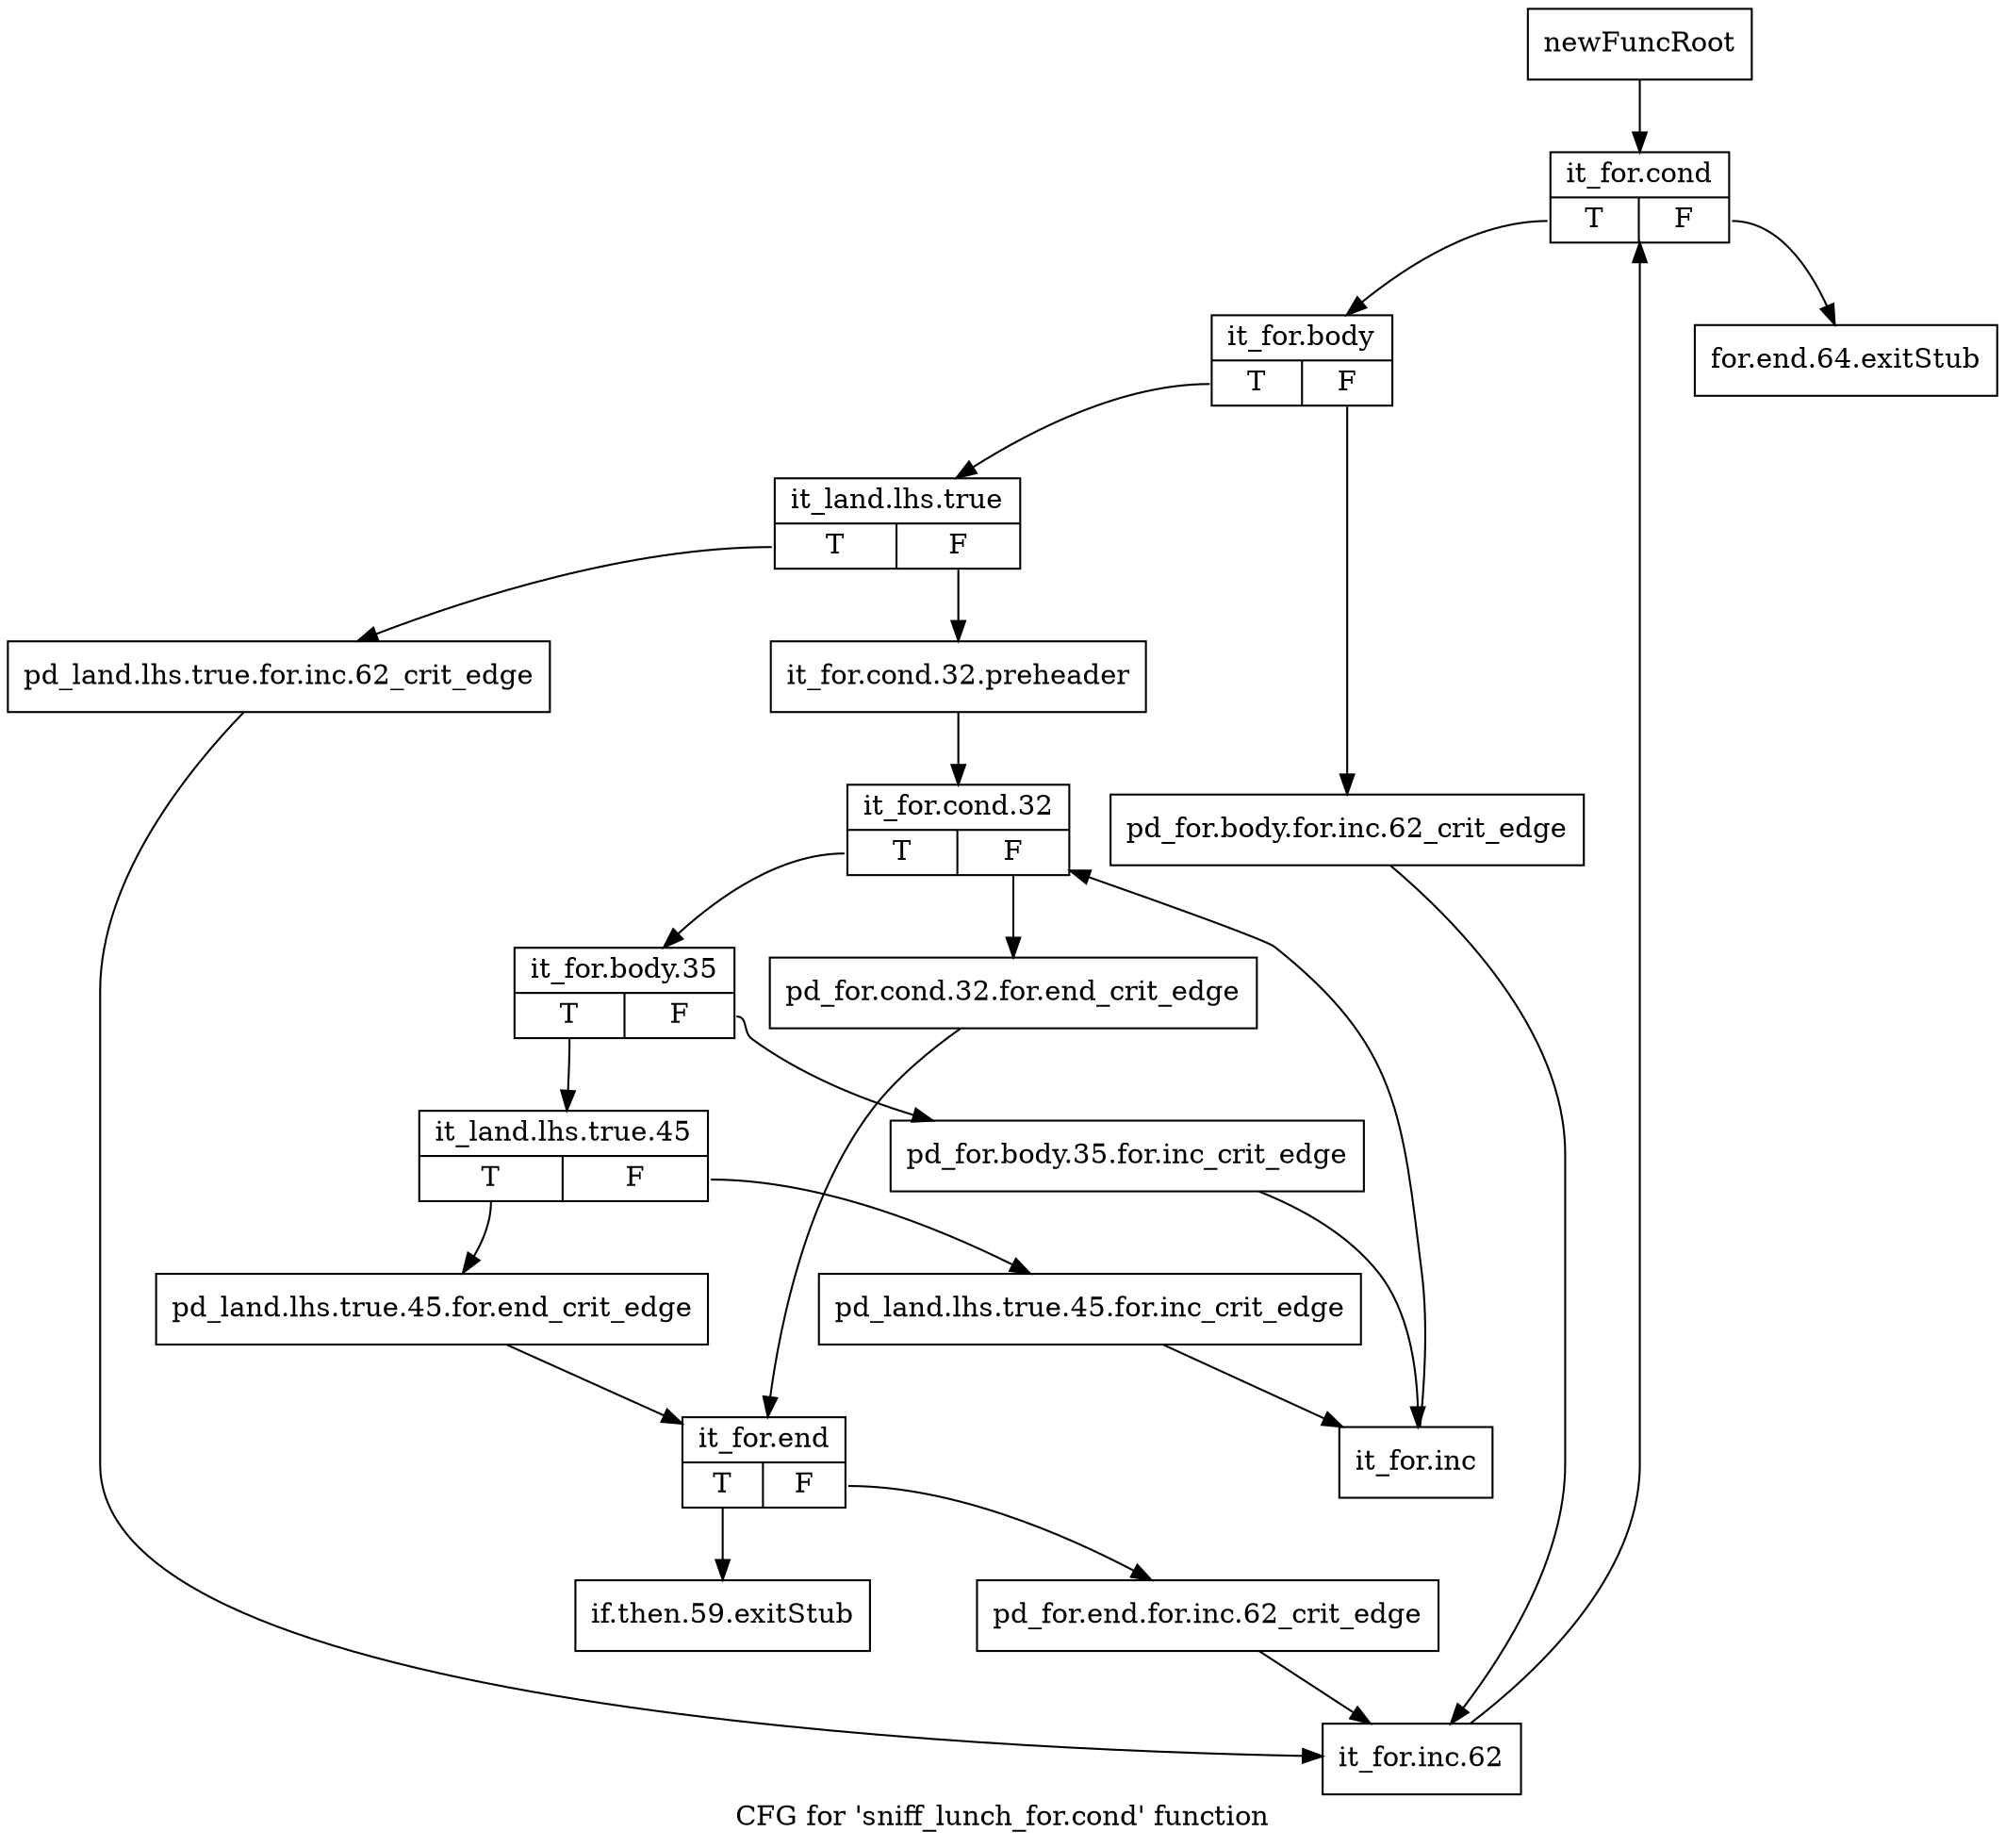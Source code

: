 digraph "CFG for 'sniff_lunch_for.cond' function" {
	label="CFG for 'sniff_lunch_for.cond' function";

	Node0x41dee70 [shape=record,label="{newFuncRoot}"];
	Node0x41dee70 -> Node0x41def60;
	Node0x41deec0 [shape=record,label="{for.end.64.exitStub}"];
	Node0x41def10 [shape=record,label="{if.then.59.exitStub}"];
	Node0x41def60 [shape=record,label="{it_for.cond|{<s0>T|<s1>F}}"];
	Node0x41def60:s0 -> Node0x41defb0;
	Node0x41def60:s1 -> Node0x41deec0;
	Node0x41defb0 [shape=record,label="{it_for.body|{<s0>T|<s1>F}}"];
	Node0x41defb0:s0 -> Node0x41df8e0;
	Node0x41defb0:s1 -> Node0x41df890;
	Node0x41df890 [shape=record,label="{pd_for.body.for.inc.62_crit_edge}"];
	Node0x41df890 -> Node0x41dfcf0;
	Node0x41df8e0 [shape=record,label="{it_land.lhs.true|{<s0>T|<s1>F}}"];
	Node0x41df8e0:s0 -> Node0x41dfca0;
	Node0x41df8e0:s1 -> Node0x41df930;
	Node0x41df930 [shape=record,label="{it_for.cond.32.preheader}"];
	Node0x41df930 -> Node0x41df980;
	Node0x41df980 [shape=record,label="{it_for.cond.32|{<s0>T|<s1>F}}"];
	Node0x41df980:s0 -> Node0x41dfa20;
	Node0x41df980:s1 -> Node0x41df9d0;
	Node0x41df9d0 [shape=record,label="{pd_for.cond.32.for.end_crit_edge}"];
	Node0x41df9d0 -> Node0x41dfc00;
	Node0x41dfa20 [shape=record,label="{it_for.body.35|{<s0>T|<s1>F}}"];
	Node0x41dfa20:s0 -> Node0x41dfac0;
	Node0x41dfa20:s1 -> Node0x41dfa70;
	Node0x41dfa70 [shape=record,label="{pd_for.body.35.for.inc_crit_edge}"];
	Node0x41dfa70 -> Node0x41dfb60;
	Node0x41dfac0 [shape=record,label="{it_land.lhs.true.45|{<s0>T|<s1>F}}"];
	Node0x41dfac0:s0 -> Node0x41dfbb0;
	Node0x41dfac0:s1 -> Node0x41dfb10;
	Node0x41dfb10 [shape=record,label="{pd_land.lhs.true.45.for.inc_crit_edge}"];
	Node0x41dfb10 -> Node0x41dfb60;
	Node0x41dfb60 [shape=record,label="{it_for.inc}"];
	Node0x41dfb60 -> Node0x41df980;
	Node0x41dfbb0 [shape=record,label="{pd_land.lhs.true.45.for.end_crit_edge}"];
	Node0x41dfbb0 -> Node0x41dfc00;
	Node0x41dfc00 [shape=record,label="{it_for.end|{<s0>T|<s1>F}}"];
	Node0x41dfc00:s0 -> Node0x41def10;
	Node0x41dfc00:s1 -> Node0x41dfc50;
	Node0x41dfc50 [shape=record,label="{pd_for.end.for.inc.62_crit_edge}"];
	Node0x41dfc50 -> Node0x41dfcf0;
	Node0x41dfca0 [shape=record,label="{pd_land.lhs.true.for.inc.62_crit_edge}"];
	Node0x41dfca0 -> Node0x41dfcf0;
	Node0x41dfcf0 [shape=record,label="{it_for.inc.62}"];
	Node0x41dfcf0 -> Node0x41def60;
}

